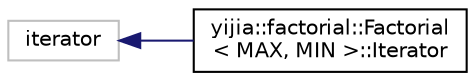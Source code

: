 digraph "Graphical Class Hierarchy"
{
 // LATEX_PDF_SIZE
  edge [fontname="Helvetica",fontsize="10",labelfontname="Helvetica",labelfontsize="10"];
  node [fontname="Helvetica",fontsize="10",shape=record];
  rankdir="LR";
  Node4 [label="iterator",height=0.2,width=0.4,color="grey75", fillcolor="white", style="filled",tooltip=" "];
  Node4 -> Node0 [dir="back",color="midnightblue",fontsize="10",style="solid",fontname="Helvetica"];
  Node0 [label="yijia::factorial::Factorial\l\< MAX, MIN \>::Iterator",height=0.2,width=0.4,color="black", fillcolor="white", style="filled",URL="$classyijia_1_1factorial_1_1_factorial_1_1_iterator.html",tooltip="Iterator - use this type to get factorial that you want."];
}
